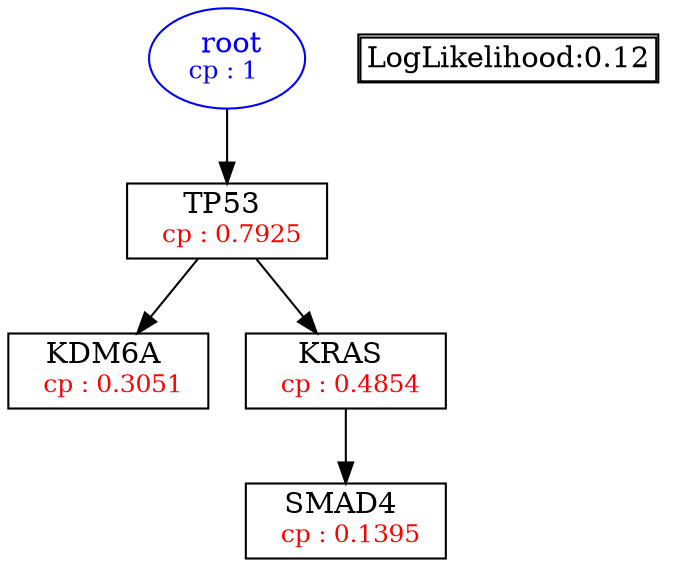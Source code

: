 digraph tree {
    "root" [label=<<font color='Blue'> root</font><br/><font color='Blue' POINT-SIZE='12'>cp : 1 </font>>, shape=oval, color=Blue];
    "S3" [label =<TP53 <br/> <font color='Red' POINT-SIZE='12'> cp : 0.7925 </font>>, shape=box];
    "S1" [label =<KDM6A <br/> <font color='Red' POINT-SIZE='12'> cp : 0.3051 </font>>, shape=box];
    "S2" [label =<KRAS <br/> <font color='Red' POINT-SIZE='12'> cp : 0.4854 </font>>, shape=box];
    "S4" [label =<SMAD4 <br/> <font color='Red' POINT-SIZE='12'> cp : 0.1395 </font>>, shape=box];
    "root" -> "S3";
    "S3" -> "S1";
    "S3" -> "S2";
    "S2" -> "S4";

    node[shape=plaintext]
    fontsize="10"
    struct1 [label=
    <<TABLE BORDER="1" CELLBORDER="1" CELLSPACING="0" >
    <TR><TD ALIGN="LEFT">LogLikelihood:0.12</TD></TR>
    </TABLE>>];

}
